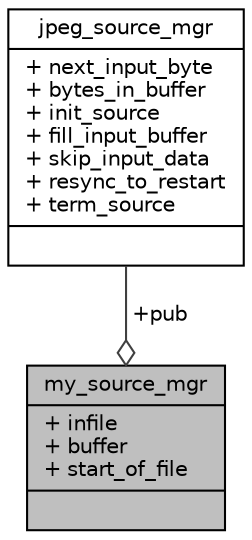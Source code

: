digraph "my_source_mgr"
{
 // INTERACTIVE_SVG=YES
  edge [fontname="Helvetica",fontsize="10",labelfontname="Helvetica",labelfontsize="10"];
  node [fontname="Helvetica",fontsize="10",shape=record];
  Node1 [label="{my_source_mgr\n|+ infile\l+ buffer\l+ start_of_file\l|}",height=0.2,width=0.4,color="black", fillcolor="grey75", style="filled", fontcolor="black"];
  Node2 -> Node1 [color="grey25",fontsize="10",style="solid",label=" +pub" ,arrowhead="odiamond",fontname="Helvetica"];
  Node2 [label="{jpeg_source_mgr\n|+ next_input_byte\l+ bytes_in_buffer\l+ init_source\l+ fill_input_buffer\l+ skip_input_data\l+ resync_to_restart\l+ term_source\l|}",height=0.2,width=0.4,color="black", fillcolor="white", style="filled",URL="$structjpeg__source__mgr.html"];
}
